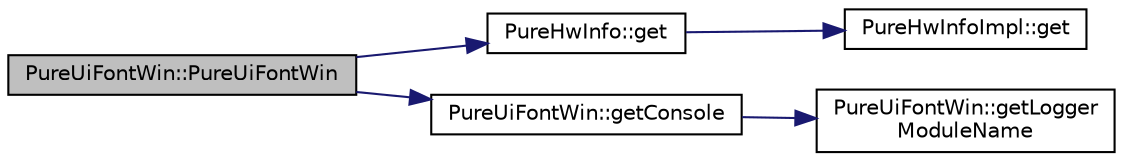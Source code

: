 digraph "PureUiFontWin::PureUiFontWin"
{
 // LATEX_PDF_SIZE
  edge [fontname="Helvetica",fontsize="10",labelfontname="Helvetica",labelfontsize="10"];
  node [fontname="Helvetica",fontsize="10",shape=record];
  rankdir="LR";
  Node1 [label="PureUiFontWin::PureUiFontWin",height=0.2,width=0.4,color="black", fillcolor="grey75", style="filled", fontcolor="black",tooltip=" "];
  Node1 -> Node2 [color="midnightblue",fontsize="10",style="solid",fontname="Helvetica"];
  Node2 [label="PureHwInfo::get",height=0.2,width=0.4,color="black", fillcolor="white", style="filled",URL="$class_pure_hw_info.html#a5d801d548489e9f6c9a3485b8979af3f",tooltip="Gets the singleton instance."];
  Node2 -> Node3 [color="midnightblue",fontsize="10",style="solid",fontname="Helvetica"];
  Node3 [label="PureHwInfoImpl::get",height=0.2,width=0.4,color="black", fillcolor="white", style="filled",URL="$class_pure_hw_info_impl.html#a54faedd6ce3a5750139d457f4a8a22f2",tooltip="Gets the singleton instance."];
  Node1 -> Node4 [color="midnightblue",fontsize="10",style="solid",fontname="Helvetica"];
  Node4 [label="PureUiFontWin::getConsole",height=0.2,width=0.4,color="black", fillcolor="white", style="filled",URL="$class_pure_ui_font_win.html#addfc96832391e0f7befab98bb1902a90",tooltip="Returns access to console preset with logger module name as this class."];
  Node4 -> Node5 [color="midnightblue",fontsize="10",style="solid",fontname="Helvetica"];
  Node5 [label="PureUiFontWin::getLogger\lModuleName",height=0.2,width=0.4,color="black", fillcolor="white", style="filled",URL="$class_pure_ui_font_win.html#adcd62232b1dd720805f8b0673043f6f2",tooltip="Returns the logger module name of this class."];
}
